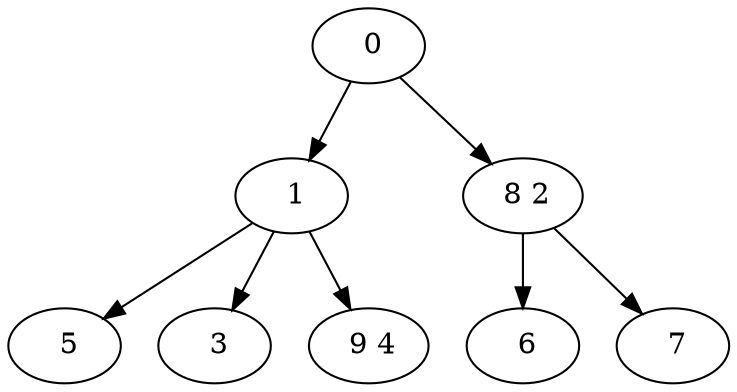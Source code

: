 digraph mytree {
" 0" -> " 1";
" 0" -> " 8 2";
" 1" -> " 5";
" 1" -> " 3";
" 1" -> " 9 4";
" 8 2" -> " 6";
" 8 2" -> " 7";
" 5";
" 3";
" 9 4";
" 6";
" 7";
}
